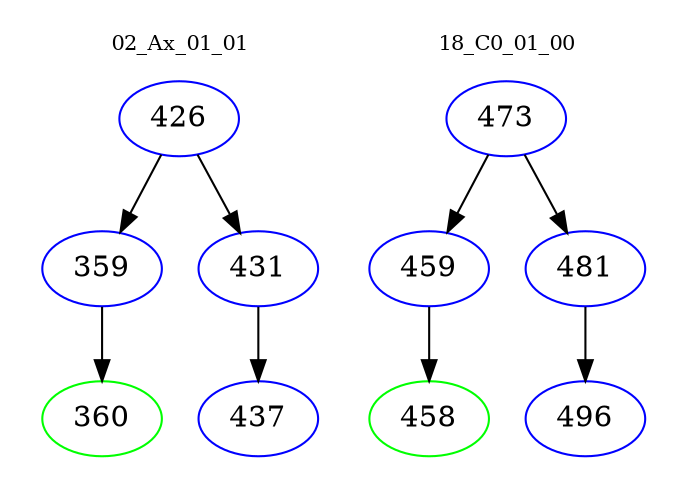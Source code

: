digraph{
subgraph cluster_0 {
color = white
label = "02_Ax_01_01";
fontsize=10;
T0_426 [label="426", color="blue"]
T0_426 -> T0_359 [color="black"]
T0_359 [label="359", color="blue"]
T0_359 -> T0_360 [color="black"]
T0_360 [label="360", color="green"]
T0_426 -> T0_431 [color="black"]
T0_431 [label="431", color="blue"]
T0_431 -> T0_437 [color="black"]
T0_437 [label="437", color="blue"]
}
subgraph cluster_1 {
color = white
label = "18_C0_01_00";
fontsize=10;
T1_473 [label="473", color="blue"]
T1_473 -> T1_459 [color="black"]
T1_459 [label="459", color="blue"]
T1_459 -> T1_458 [color="black"]
T1_458 [label="458", color="green"]
T1_473 -> T1_481 [color="black"]
T1_481 [label="481", color="blue"]
T1_481 -> T1_496 [color="black"]
T1_496 [label="496", color="blue"]
}
}
